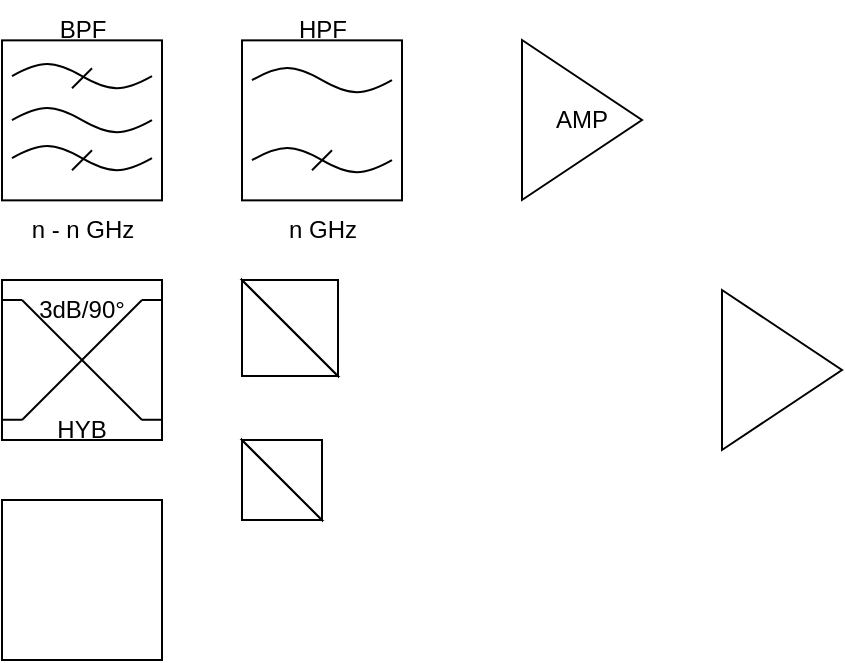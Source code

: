 <mxfile version="28.0.7">
  <diagram name="Page-1" id="T6l5kbxst5cVdcprUycA">
    <mxGraphModel dx="187" dy="104" grid="1" gridSize="10" guides="1" tooltips="1" connect="1" arrows="1" fold="1" page="1" pageScale="1" pageWidth="1169" pageHeight="827" math="0" shadow="0">
      <root>
        <mxCell id="0" />
        <mxCell id="1" parent="0" />
        <mxCell id="AFmJNcBgNHimTuKXfB_4-49" value="" style="group" vertex="1" connectable="0" parent="1">
          <mxGeometry x="200" y="60" width="80" height="130" as="geometry" />
        </mxCell>
        <mxCell id="AFmJNcBgNHimTuKXfB_4-50" value="" style="group" vertex="1" connectable="0" parent="AFmJNcBgNHimTuKXfB_4-49">
          <mxGeometry y="20.18" width="80" height="80" as="geometry" />
        </mxCell>
        <mxCell id="AFmJNcBgNHimTuKXfB_4-51" value="" style="whiteSpace=wrap;html=1;aspect=fixed;" vertex="1" parent="AFmJNcBgNHimTuKXfB_4-50">
          <mxGeometry width="80" height="80" as="geometry" />
        </mxCell>
        <mxCell id="AFmJNcBgNHimTuKXfB_4-52" value="" style="pointerEvents=1;verticalLabelPosition=bottom;shadow=0;dashed=0;align=center;html=1;verticalAlign=top;shape=mxgraph.electrical.waveforms.sine_wave;" vertex="1" parent="AFmJNcBgNHimTuKXfB_4-50">
          <mxGeometry x="5" y="11.82" width="70" height="16.18" as="geometry" />
        </mxCell>
        <mxCell id="AFmJNcBgNHimTuKXfB_4-53" value="" style="pointerEvents=1;verticalLabelPosition=bottom;shadow=0;dashed=0;align=center;html=1;verticalAlign=top;shape=mxgraph.electrical.waveforms.sine_wave;" vertex="1" parent="AFmJNcBgNHimTuKXfB_4-50">
          <mxGeometry x="5" y="51.82" width="70" height="16.18" as="geometry" />
        </mxCell>
        <mxCell id="AFmJNcBgNHimTuKXfB_4-54" value="" style="endArrow=none;html=1;rounded=0;" edge="1" parent="AFmJNcBgNHimTuKXfB_4-50">
          <mxGeometry width="50" height="50" relative="1" as="geometry">
            <mxPoint x="35" y="64.91" as="sourcePoint" />
            <mxPoint x="45" y="54.91" as="targetPoint" />
          </mxGeometry>
        </mxCell>
        <mxCell id="AFmJNcBgNHimTuKXfB_4-55" value="n GHz" style="text;html=1;align=center;verticalAlign=middle;resizable=0;points=[];autosize=1;strokeColor=none;fillColor=none;" vertex="1" parent="AFmJNcBgNHimTuKXfB_4-49">
          <mxGeometry x="10" y="100" width="60" height="30" as="geometry" />
        </mxCell>
        <mxCell id="AFmJNcBgNHimTuKXfB_4-56" value="HPF" style="text;html=1;align=center;verticalAlign=middle;resizable=0;points=[];autosize=1;strokeColor=none;fillColor=none;" vertex="1" parent="AFmJNcBgNHimTuKXfB_4-49">
          <mxGeometry x="15" width="50" height="30" as="geometry" />
        </mxCell>
        <mxCell id="AFmJNcBgNHimTuKXfB_4-57" value="" style="group" vertex="1" connectable="0" parent="1">
          <mxGeometry x="80" y="60" width="80" height="130" as="geometry" />
        </mxCell>
        <mxCell id="AFmJNcBgNHimTuKXfB_4-58" value="n - n GHz" style="text;html=1;align=center;verticalAlign=middle;resizable=0;points=[];autosize=1;strokeColor=none;fillColor=none;" vertex="1" parent="AFmJNcBgNHimTuKXfB_4-57">
          <mxGeometry x="5" y="100" width="70" height="30" as="geometry" />
        </mxCell>
        <mxCell id="AFmJNcBgNHimTuKXfB_4-59" value="BPF" style="text;html=1;align=center;verticalAlign=middle;resizable=0;points=[];autosize=1;strokeColor=none;fillColor=none;" vertex="1" parent="AFmJNcBgNHimTuKXfB_4-57">
          <mxGeometry x="15" width="50" height="30" as="geometry" />
        </mxCell>
        <mxCell id="AFmJNcBgNHimTuKXfB_4-60" value="" style="whiteSpace=wrap;html=1;aspect=fixed;" vertex="1" parent="AFmJNcBgNHimTuKXfB_4-57">
          <mxGeometry y="20.18" width="80" height="80" as="geometry" />
        </mxCell>
        <mxCell id="AFmJNcBgNHimTuKXfB_4-61" value="" style="pointerEvents=1;verticalLabelPosition=bottom;shadow=0;dashed=0;align=center;html=1;verticalAlign=top;shape=mxgraph.electrical.waveforms.sine_wave;" vertex="1" parent="AFmJNcBgNHimTuKXfB_4-57">
          <mxGeometry x="5" y="52" width="70" height="16.18" as="geometry" />
        </mxCell>
        <mxCell id="AFmJNcBgNHimTuKXfB_4-62" value="" style="group" vertex="1" connectable="0" parent="AFmJNcBgNHimTuKXfB_4-57">
          <mxGeometry x="5" y="71" width="70" height="16.18" as="geometry" />
        </mxCell>
        <mxCell id="AFmJNcBgNHimTuKXfB_4-63" value="" style="pointerEvents=1;verticalLabelPosition=bottom;shadow=0;dashed=0;align=center;html=1;verticalAlign=top;shape=mxgraph.electrical.waveforms.sine_wave;" vertex="1" parent="AFmJNcBgNHimTuKXfB_4-62">
          <mxGeometry width="70" height="16.18" as="geometry" />
        </mxCell>
        <mxCell id="AFmJNcBgNHimTuKXfB_4-64" value="" style="endArrow=none;html=1;rounded=0;" edge="1" parent="AFmJNcBgNHimTuKXfB_4-62">
          <mxGeometry width="50" height="50" relative="1" as="geometry">
            <mxPoint x="30" y="14.09" as="sourcePoint" />
            <mxPoint x="40" y="4.09" as="targetPoint" />
          </mxGeometry>
        </mxCell>
        <mxCell id="AFmJNcBgNHimTuKXfB_4-65" value="" style="group" vertex="1" connectable="0" parent="AFmJNcBgNHimTuKXfB_4-57">
          <mxGeometry x="5" y="30" width="70" height="16.18" as="geometry" />
        </mxCell>
        <mxCell id="AFmJNcBgNHimTuKXfB_4-66" value="" style="pointerEvents=1;verticalLabelPosition=bottom;shadow=0;dashed=0;align=center;html=1;verticalAlign=top;shape=mxgraph.electrical.waveforms.sine_wave;" vertex="1" parent="AFmJNcBgNHimTuKXfB_4-65">
          <mxGeometry width="70" height="16.18" as="geometry" />
        </mxCell>
        <mxCell id="AFmJNcBgNHimTuKXfB_4-67" value="" style="endArrow=none;html=1;rounded=0;" edge="1" parent="AFmJNcBgNHimTuKXfB_4-65">
          <mxGeometry width="50" height="50" relative="1" as="geometry">
            <mxPoint x="30" y="14.09" as="sourcePoint" />
            <mxPoint x="40" y="4.09" as="targetPoint" />
          </mxGeometry>
        </mxCell>
        <mxCell id="AFmJNcBgNHimTuKXfB_4-68" value="AMP" style="triangle;whiteSpace=wrap;html=1;" vertex="1" parent="1">
          <mxGeometry x="340" y="80" width="60" height="80" as="geometry" />
        </mxCell>
        <mxCell id="AFmJNcBgNHimTuKXfB_4-69" value="" style="triangle;whiteSpace=wrap;html=1;" vertex="1" parent="1">
          <mxGeometry x="440" y="205" width="60" height="80" as="geometry" />
        </mxCell>
        <mxCell id="AFmJNcBgNHimTuKXfB_4-86" value="" style="group" vertex="1" connectable="0" parent="1">
          <mxGeometry x="80" y="200" width="80" height="90" as="geometry" />
        </mxCell>
        <mxCell id="AFmJNcBgNHimTuKXfB_4-70" value="" style="whiteSpace=wrap;html=1;aspect=fixed;" vertex="1" parent="AFmJNcBgNHimTuKXfB_4-86">
          <mxGeometry width="80" height="80" as="geometry" />
        </mxCell>
        <mxCell id="AFmJNcBgNHimTuKXfB_4-72" value="" style="endArrow=none;html=1;rounded=0;" edge="1" parent="AFmJNcBgNHimTuKXfB_4-86">
          <mxGeometry width="50" height="50" relative="1" as="geometry">
            <mxPoint y="10" as="sourcePoint" />
            <mxPoint x="10" y="10" as="targetPoint" />
          </mxGeometry>
        </mxCell>
        <mxCell id="AFmJNcBgNHimTuKXfB_4-79" value="" style="endArrow=none;html=1;rounded=0;" edge="1" parent="AFmJNcBgNHimTuKXfB_4-86">
          <mxGeometry width="50" height="50" relative="1" as="geometry">
            <mxPoint x="70" y="69.88" as="sourcePoint" />
            <mxPoint x="80" y="69.88" as="targetPoint" />
          </mxGeometry>
        </mxCell>
        <mxCell id="AFmJNcBgNHimTuKXfB_4-80" value="" style="endArrow=none;html=1;rounded=0;" edge="1" parent="AFmJNcBgNHimTuKXfB_4-86">
          <mxGeometry width="50" height="50" relative="1" as="geometry">
            <mxPoint x="70" y="70" as="sourcePoint" />
            <mxPoint x="10" y="10" as="targetPoint" />
          </mxGeometry>
        </mxCell>
        <mxCell id="AFmJNcBgNHimTuKXfB_4-83" value="" style="endArrow=none;html=1;rounded=0;" edge="1" parent="AFmJNcBgNHimTuKXfB_4-86">
          <mxGeometry width="50" height="50" relative="1" as="geometry">
            <mxPoint x="80" y="10" as="sourcePoint" />
            <mxPoint x="70" y="10" as="targetPoint" />
          </mxGeometry>
        </mxCell>
        <mxCell id="AFmJNcBgNHimTuKXfB_4-84" value="" style="endArrow=none;html=1;rounded=0;" edge="1" parent="AFmJNcBgNHimTuKXfB_4-86">
          <mxGeometry width="50" height="50" relative="1" as="geometry">
            <mxPoint x="10" y="69.88" as="sourcePoint" />
            <mxPoint y="69.88" as="targetPoint" />
          </mxGeometry>
        </mxCell>
        <mxCell id="AFmJNcBgNHimTuKXfB_4-85" value="" style="endArrow=none;html=1;rounded=0;" edge="1" parent="AFmJNcBgNHimTuKXfB_4-86">
          <mxGeometry width="50" height="50" relative="1" as="geometry">
            <mxPoint x="10" y="70" as="sourcePoint" />
            <mxPoint x="70" y="10" as="targetPoint" />
          </mxGeometry>
        </mxCell>
        <mxCell id="AFmJNcBgNHimTuKXfB_4-87" value="HYB" style="text;html=1;align=center;verticalAlign=middle;whiteSpace=wrap;rounded=0;" vertex="1" parent="AFmJNcBgNHimTuKXfB_4-86">
          <mxGeometry x="10" y="60" width="60" height="30" as="geometry" />
        </mxCell>
        <mxCell id="AFmJNcBgNHimTuKXfB_4-88" value="3dB/90°" style="text;html=1;align=center;verticalAlign=middle;whiteSpace=wrap;rounded=0;" vertex="1" parent="AFmJNcBgNHimTuKXfB_4-86">
          <mxGeometry x="10" width="60" height="30" as="geometry" />
        </mxCell>
        <mxCell id="AFmJNcBgNHimTuKXfB_4-89" value="" style="whiteSpace=wrap;html=1;aspect=fixed;" vertex="1" parent="1">
          <mxGeometry x="80" y="310" width="80" height="80" as="geometry" />
        </mxCell>
        <mxCell id="AFmJNcBgNHimTuKXfB_4-92" value="" style="group;rotation=0;" vertex="1" connectable="0" parent="1">
          <mxGeometry x="200" y="200" width="30" height="30" as="geometry" />
        </mxCell>
        <mxCell id="AFmJNcBgNHimTuKXfB_4-90" value="" style="verticalLabelPosition=bottom;verticalAlign=top;html=1;shape=mxgraph.basic.orthogonal_triangle;rotation=0;fillStyle=solid;fillColor=light-dark(#FFFFFF,#FFFFFF);" vertex="1" parent="AFmJNcBgNHimTuKXfB_4-92">
          <mxGeometry width="48" height="48" as="geometry" />
        </mxCell>
        <mxCell id="AFmJNcBgNHimTuKXfB_4-91" value="" style="verticalLabelPosition=bottom;verticalAlign=top;html=1;shape=mxgraph.basic.orthogonal_triangle;flipH=1;flipV=1;rotation=0;fillStyle=solid;fillColor=light-dark(#FFFFFF,#000000);" vertex="1" parent="AFmJNcBgNHimTuKXfB_4-92">
          <mxGeometry width="48" height="48" as="geometry" />
        </mxCell>
        <mxCell id="AFmJNcBgNHimTuKXfB_4-93" value="" style="verticalLabelPosition=bottom;verticalAlign=top;html=1;shape=mxgraph.basic.orthogonal_triangle" vertex="1" parent="1">
          <mxGeometry x="200" y="280" width="40" height="40" as="geometry" />
        </mxCell>
        <mxCell id="AFmJNcBgNHimTuKXfB_4-94" value="" style="verticalLabelPosition=bottom;verticalAlign=top;html=1;shape=mxgraph.basic.orthogonal_triangle;flipV=1;flipH=1;" vertex="1" parent="1">
          <mxGeometry x="200" y="280" width="40" height="40" as="geometry" />
        </mxCell>
      </root>
    </mxGraphModel>
  </diagram>
</mxfile>
